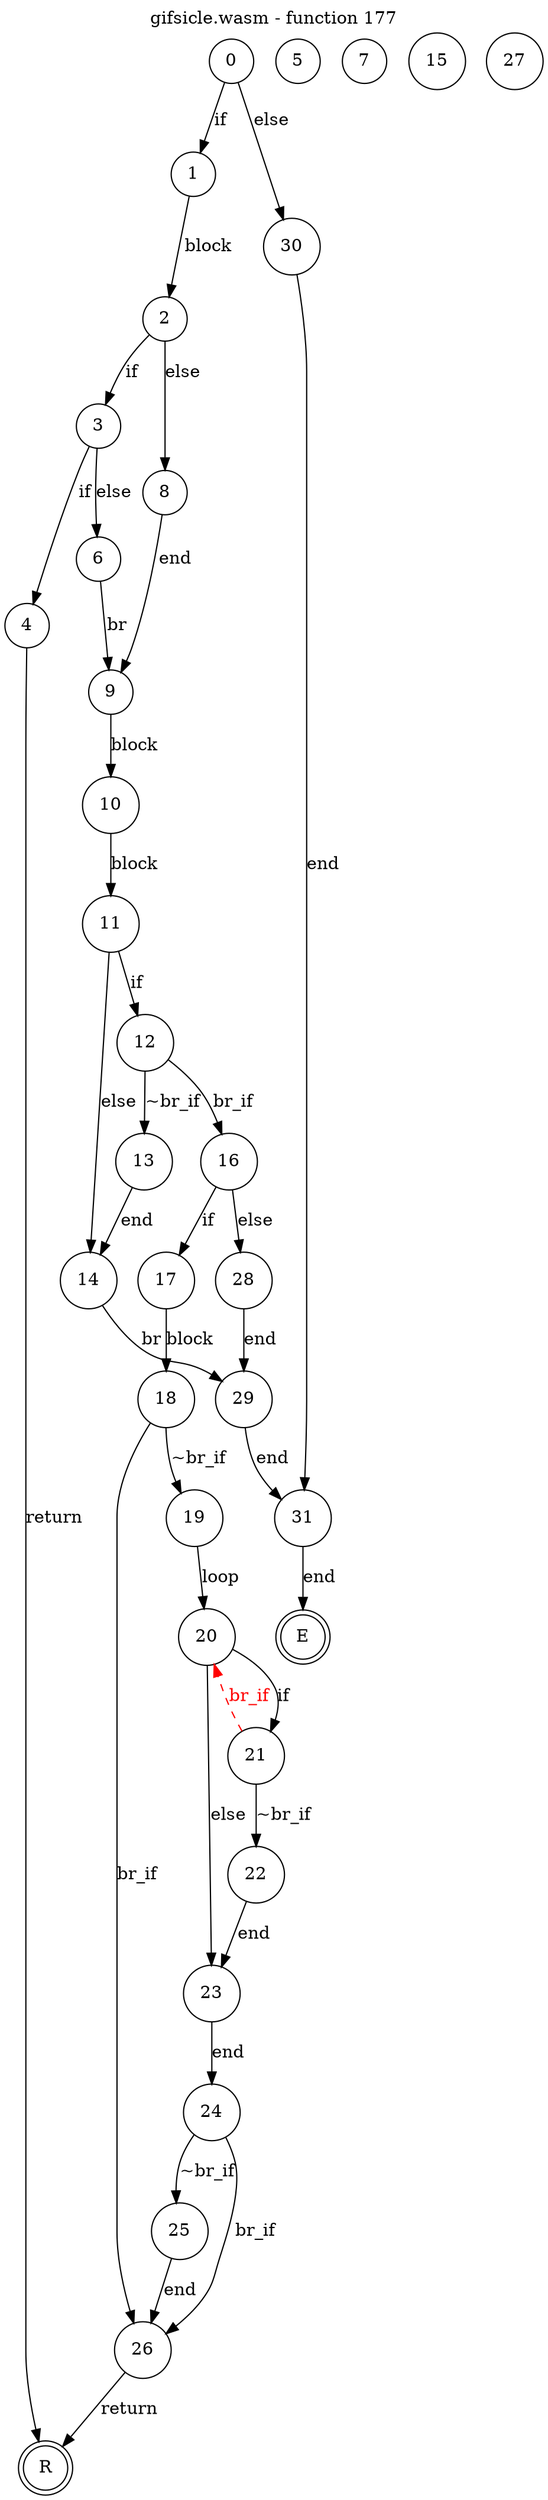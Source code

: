 digraph finite_state_machine {
    label = "gifsicle.wasm - function 177"
    labelloc =  t
    labelfontsize = 16
    labelfontcolor = black
    labelfontname = "Helvetica"
    node [shape = doublecircle]; E R ;
node [shape=circle, fontcolor=black, style="", label="0"]0
node [shape=circle, fontcolor=black, style="", label="1"]1
node [shape=circle, fontcolor=black, style="", label="2"]2
node [shape=circle, fontcolor=black, style="", label="3"]3
node [shape=circle, fontcolor=black, style="", label="4"]4
node [shape=circle, fontcolor=black, style="", label="5"]5
node [shape=circle, fontcolor=black, style="", label="6"]6
node [shape=circle, fontcolor=black, style="", label="7"]7
node [shape=circle, fontcolor=black, style="", label="8"]8
node [shape=circle, fontcolor=black, style="", label="9"]9
node [shape=circle, fontcolor=black, style="", label="10"]10
node [shape=circle, fontcolor=black, style="", label="11"]11
node [shape=circle, fontcolor=black, style="", label="12"]12
node [shape=circle, fontcolor=black, style="", label="13"]13
node [shape=circle, fontcolor=black, style="", label="14"]14
node [shape=circle, fontcolor=black, style="", label="15"]15
node [shape=circle, fontcolor=black, style="", label="16"]16
node [shape=circle, fontcolor=black, style="", label="17"]17
node [shape=circle, fontcolor=black, style="", label="18"]18
node [shape=circle, fontcolor=black, style="", label="19"]19
node [shape=circle, fontcolor=black, style="", label="20"]20
node [shape=circle, fontcolor=black, style="", label="21"]21
node [shape=circle, fontcolor=black, style="", label="22"]22
node [shape=circle, fontcolor=black, style="", label="23"]23
node [shape=circle, fontcolor=black, style="", label="24"]24
node [shape=circle, fontcolor=black, style="", label="25"]25
node [shape=circle, fontcolor=black, style="", label="26"]26
node [shape=circle, fontcolor=black, style="", label="27"]27
node [shape=circle, fontcolor=black, style="", label="28"]28
node [shape=circle, fontcolor=black, style="", label="29"]29
node [shape=circle, fontcolor=black, style="", label="30"]30
node [shape=circle, fontcolor=black, style="", label="31"]31
node [shape=circle, fontcolor=black, style="", label="E"]E
node [shape=circle, fontcolor=black, style="", label="R"]R
    0 -> 1[label="if"];
    0 -> 30[label="else"];
    1 -> 2[label="block"];
    2 -> 3[label="if"];
    2 -> 8[label="else"];
    3 -> 4[label="if"];
    3 -> 6[label="else"];
    4 -> R[label="return"];
    6 -> 9[label="br"];
    8 -> 9[label="end"];
    9 -> 10[label="block"];
    10 -> 11[label="block"];
    11 -> 12[label="if"];
    11 -> 14[label="else"];
    12 -> 13[label="~br_if"];
    12 -> 16[label="br_if"];
    13 -> 14[label="end"];
    14 -> 29[label="br"];
    16 -> 17[label="if"];
    16 -> 28[label="else"];
    17 -> 18[label="block"];
    18 -> 19[label="~br_if"];
    18 -> 26[label="br_if"];
    19 -> 20[label="loop"];
    20 -> 21[label="if"];
    20 -> 23[label="else"];
    21 -> 22[label="~br_if"];
    21 -> 20[style="dashed" color="red" fontcolor="red" label="br_if"];
    22 -> 23[label="end"];
    23 -> 24[label="end"];
    24 -> 25[label="~br_if"];
    24 -> 26[label="br_if"];
    25 -> 26[label="end"];
    26 -> R[label="return"];
    28 -> 29[label="end"];
    29 -> 31[label="end"];
    30 -> 31[label="end"];
    31 -> E[label="end"];
}
